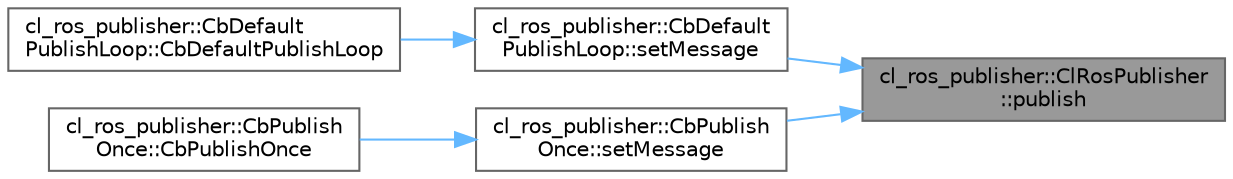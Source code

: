 digraph "cl_ros_publisher::ClRosPublisher::publish"
{
 // LATEX_PDF_SIZE
  bgcolor="transparent";
  edge [fontname=Helvetica,fontsize=10,labelfontname=Helvetica,labelfontsize=10];
  node [fontname=Helvetica,fontsize=10,shape=box,height=0.2,width=0.4];
  rankdir="RL";
  Node1 [label="cl_ros_publisher::ClRosPublisher\l::publish",height=0.2,width=0.4,color="gray40", fillcolor="grey60", style="filled", fontcolor="black",tooltip=" "];
  Node1 -> Node2 [dir="back",color="steelblue1",style="solid"];
  Node2 [label="cl_ros_publisher::CbDefault\lPublishLoop::setMessage",height=0.2,width=0.4,color="grey40", fillcolor="white", style="filled",URL="$classcl__ros__publisher_1_1CbDefaultPublishLoop.html#a0377d84fde4cd1193abe5daf172359a7",tooltip=" "];
  Node2 -> Node3 [dir="back",color="steelblue1",style="solid"];
  Node3 [label="cl_ros_publisher::CbDefault\lPublishLoop::CbDefaultPublishLoop",height=0.2,width=0.4,color="grey40", fillcolor="white", style="filled",URL="$classcl__ros__publisher_1_1CbDefaultPublishLoop.html#a41c35ec9ece9d457aa31efccfe4666c6",tooltip=" "];
  Node1 -> Node4 [dir="back",color="steelblue1",style="solid"];
  Node4 [label="cl_ros_publisher::CbPublish\lOnce::setMessage",height=0.2,width=0.4,color="grey40", fillcolor="white", style="filled",URL="$classcl__ros__publisher_1_1CbPublishOnce.html#aedf3cb7940951d76773f46c807f34a58",tooltip=" "];
  Node4 -> Node5 [dir="back",color="steelblue1",style="solid"];
  Node5 [label="cl_ros_publisher::CbPublish\lOnce::CbPublishOnce",height=0.2,width=0.4,color="grey40", fillcolor="white", style="filled",URL="$classcl__ros__publisher_1_1CbPublishOnce.html#a54d9062c233e9949ec45c27da69cf83d",tooltip=" "];
}
